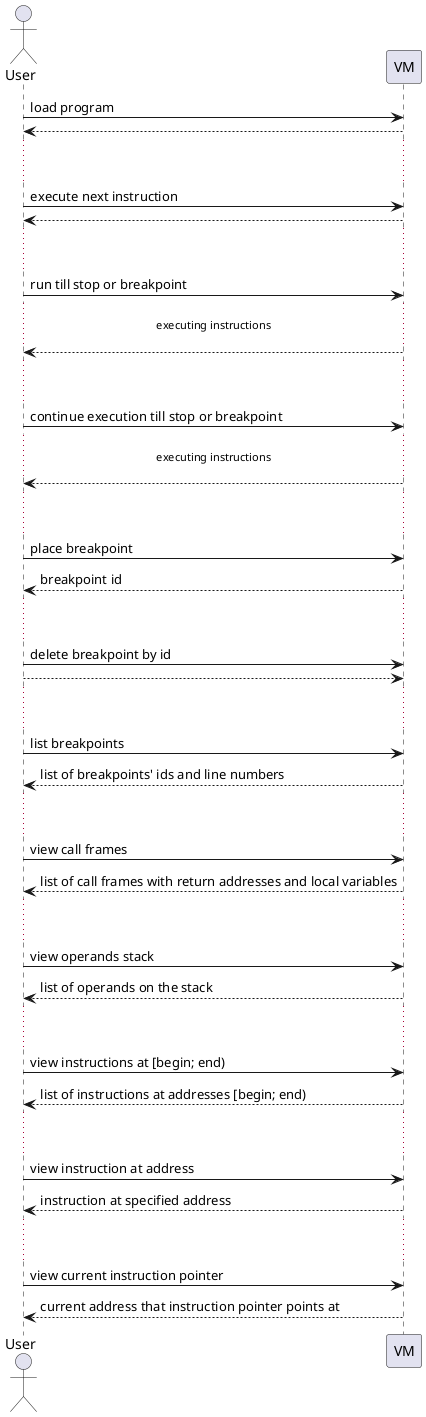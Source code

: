 @startuml
actor User as usr
participant VM as vm

usr -> vm : load program
usr <-- vm

... ...

usr -> vm : execute next instruction
usr <-- vm

... ...

usr -> vm : run till stop or breakpoint
... executing instructions ...
usr <-- vm

... ...

usr -> vm : continue execution till stop or breakpoint
... executing instructions ...
usr <-- vm

... ...

usr -> vm : place breakpoint
usr <-- vm : breakpoint id

... ...

usr -> vm : delete breakpoint by id
vm <-- usr

... ...

usr -> vm : list breakpoints
usr <-- vm : list of breakpoints' ids and line numbers

... ...

usr -> vm : view call frames
usr <-- vm : list of call frames with return addresses and local variables

... ...

usr -> vm : view operands stack
usr <-- vm : list of operands on the stack

... ...

usr -> vm : view instructions at [begin; end)
usr <-- vm : list of instructions at addresses [begin; end)

... ...

usr -> vm : view instruction at address
usr <-- vm : instruction at specified address

... ...

usr -> vm : view current instruction pointer
usr <-- vm : current address that instruction pointer points at

@enduml
